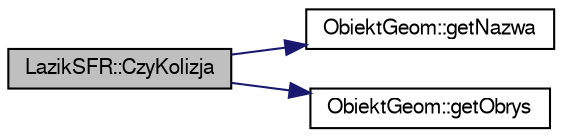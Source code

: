 digraph "LazikSFR::CzyKolizja"
{
 // LATEX_PDF_SIZE
  edge [fontname="FreeSans",fontsize="10",labelfontname="FreeSans",labelfontsize="10"];
  node [fontname="FreeSans",fontsize="10",shape=record];
  rankdir="LR";
  Node1 [label="LazikSFR::CzyKolizja",height=0.2,width=0.4,color="black", fillcolor="grey75", style="filled", fontcolor="black",tooltip="Metoda sprawdzajaca czy lazik koliduje z aktywnym lazikiem."];
  Node1 -> Node2 [color="midnightblue",fontsize="10",style="solid",fontname="FreeSans"];
  Node2 [label="ObiektGeom::getNazwa",height=0.2,width=0.4,color="black", fillcolor="white", style="filled",URL="$a00109.html#aa175b24870696a6fc4816b58daa5881e",tooltip=" "];
  Node1 -> Node3 [color="midnightblue",fontsize="10",style="solid",fontname="FreeSans"];
  Node3 [label="ObiektGeom::getObrys",height=0.2,width=0.4,color="black", fillcolor="white", style="filled",URL="$a00109.html#a645477d56b2efb9f37092d22b2e1bcab",tooltip=" "];
}
